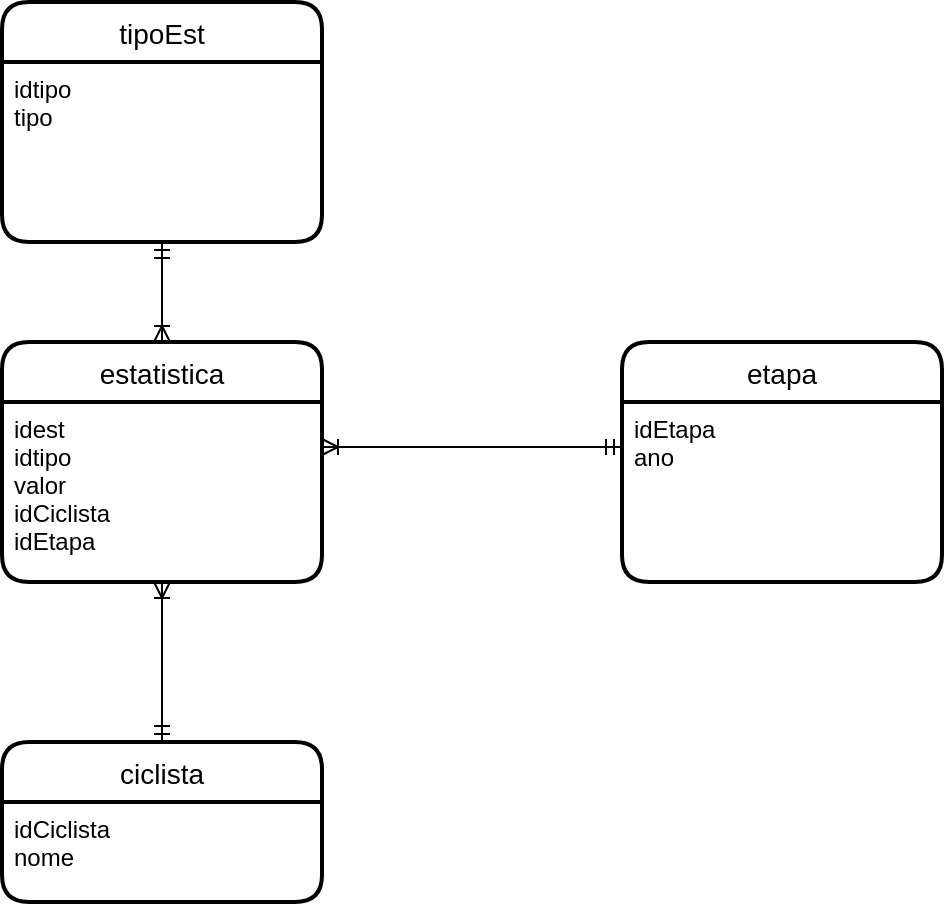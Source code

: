 <mxfile version="20.3.0" type="device"><diagram id="kfclg9TdMqK4zsHsPJw7" name="Página-1"><mxGraphModel dx="1038" dy="641" grid="1" gridSize="10" guides="1" tooltips="1" connect="1" arrows="1" fold="1" page="1" pageScale="1" pageWidth="827" pageHeight="1169" math="0" shadow="0"><root><mxCell id="0"/><mxCell id="1" parent="0"/><mxCell id="IiMJ3bb7sfmdpmFeSOA--1" value="estatistica" style="swimlane;childLayout=stackLayout;horizontal=1;startSize=30;horizontalStack=0;rounded=1;fontSize=14;fontStyle=0;strokeWidth=2;resizeParent=0;resizeLast=1;shadow=0;dashed=0;align=center;" vertex="1" parent="1"><mxGeometry x="170" y="200" width="160" height="120" as="geometry"/></mxCell><mxCell id="IiMJ3bb7sfmdpmFeSOA--2" value="idest&#10;idtipo&#10;valor&#10;idCiclista&#10;idEtapa" style="align=left;strokeColor=none;fillColor=none;spacingLeft=4;fontSize=12;verticalAlign=top;resizable=0;rotatable=0;part=1;" vertex="1" parent="IiMJ3bb7sfmdpmFeSOA--1"><mxGeometry y="30" width="160" height="90" as="geometry"/></mxCell><mxCell id="IiMJ3bb7sfmdpmFeSOA--3" style="edgeStyle=orthogonalEdgeStyle;rounded=0;orthogonalLoop=1;jettySize=auto;html=1;exitX=0.5;exitY=0;exitDx=0;exitDy=0;entryX=0.5;entryY=1;entryDx=0;entryDy=0;startArrow=ERmandOne;startFill=0;endArrow=ERoneToMany;endFill=0;" edge="1" parent="1" source="IiMJ3bb7sfmdpmFeSOA--4" target="IiMJ3bb7sfmdpmFeSOA--2"><mxGeometry relative="1" as="geometry"><Array as="points"><mxPoint x="250" y="370"/><mxPoint x="250" y="370"/></Array></mxGeometry></mxCell><mxCell id="IiMJ3bb7sfmdpmFeSOA--4" value="ciclista" style="swimlane;childLayout=stackLayout;horizontal=1;startSize=30;horizontalStack=0;rounded=1;fontSize=14;fontStyle=0;strokeWidth=2;resizeParent=0;resizeLast=1;shadow=0;dashed=0;align=center;" vertex="1" parent="1"><mxGeometry x="170" y="400" width="160" height="80" as="geometry"/></mxCell><mxCell id="IiMJ3bb7sfmdpmFeSOA--5" value="idCiclista&#10;nome" style="align=left;strokeColor=none;fillColor=none;spacingLeft=4;fontSize=12;verticalAlign=top;resizable=0;rotatable=0;part=1;" vertex="1" parent="IiMJ3bb7sfmdpmFeSOA--4"><mxGeometry y="30" width="160" height="50" as="geometry"/></mxCell><mxCell id="IiMJ3bb7sfmdpmFeSOA--6" value="etapa" style="swimlane;childLayout=stackLayout;horizontal=1;startSize=30;horizontalStack=0;rounded=1;fontSize=14;fontStyle=0;strokeWidth=2;resizeParent=0;resizeLast=1;shadow=0;dashed=0;align=center;" vertex="1" parent="1"><mxGeometry x="480" y="200" width="160" height="120" as="geometry"/></mxCell><mxCell id="IiMJ3bb7sfmdpmFeSOA--7" value="idEtapa&#10;ano" style="align=left;strokeColor=none;fillColor=none;spacingLeft=4;fontSize=12;verticalAlign=top;resizable=0;rotatable=0;part=1;" vertex="1" parent="IiMJ3bb7sfmdpmFeSOA--6"><mxGeometry y="30" width="160" height="90" as="geometry"/></mxCell><mxCell id="IiMJ3bb7sfmdpmFeSOA--8" value="tipoEst" style="swimlane;childLayout=stackLayout;horizontal=1;startSize=30;horizontalStack=0;rounded=1;fontSize=14;fontStyle=0;strokeWidth=2;resizeParent=0;resizeLast=1;shadow=0;dashed=0;align=center;" vertex="1" parent="1"><mxGeometry x="170" y="30" width="160" height="120" as="geometry"/></mxCell><mxCell id="IiMJ3bb7sfmdpmFeSOA--9" value="idtipo&#10;tipo" style="align=left;strokeColor=none;fillColor=none;spacingLeft=4;fontSize=12;verticalAlign=top;resizable=0;rotatable=0;part=1;" vertex="1" parent="IiMJ3bb7sfmdpmFeSOA--8"><mxGeometry y="30" width="160" height="90" as="geometry"/></mxCell><mxCell id="IiMJ3bb7sfmdpmFeSOA--10" style="edgeStyle=orthogonalEdgeStyle;rounded=0;orthogonalLoop=1;jettySize=auto;html=1;exitX=0;exitY=0.25;exitDx=0;exitDy=0;entryX=1;entryY=0.25;entryDx=0;entryDy=0;startArrow=ERmandOne;startFill=0;endArrow=ERoneToMany;endFill=0;" edge="1" parent="1" source="IiMJ3bb7sfmdpmFeSOA--7" target="IiMJ3bb7sfmdpmFeSOA--2"><mxGeometry relative="1" as="geometry"><mxPoint x="430" y="370" as="sourcePoint"/><mxPoint x="260" y="330" as="targetPoint"/></mxGeometry></mxCell><mxCell id="IiMJ3bb7sfmdpmFeSOA--11" style="edgeStyle=orthogonalEdgeStyle;rounded=0;orthogonalLoop=1;jettySize=auto;html=1;exitX=0.5;exitY=1;exitDx=0;exitDy=0;entryX=0.5;entryY=0;entryDx=0;entryDy=0;startArrow=ERmandOne;startFill=0;endArrow=ERoneToMany;endFill=0;" edge="1" parent="1" source="IiMJ3bb7sfmdpmFeSOA--9" target="IiMJ3bb7sfmdpmFeSOA--1"><mxGeometry relative="1" as="geometry"><mxPoint x="489.52" y="266.04" as="sourcePoint"/><mxPoint x="340" y="262.5" as="targetPoint"/></mxGeometry></mxCell></root></mxGraphModel></diagram></mxfile>